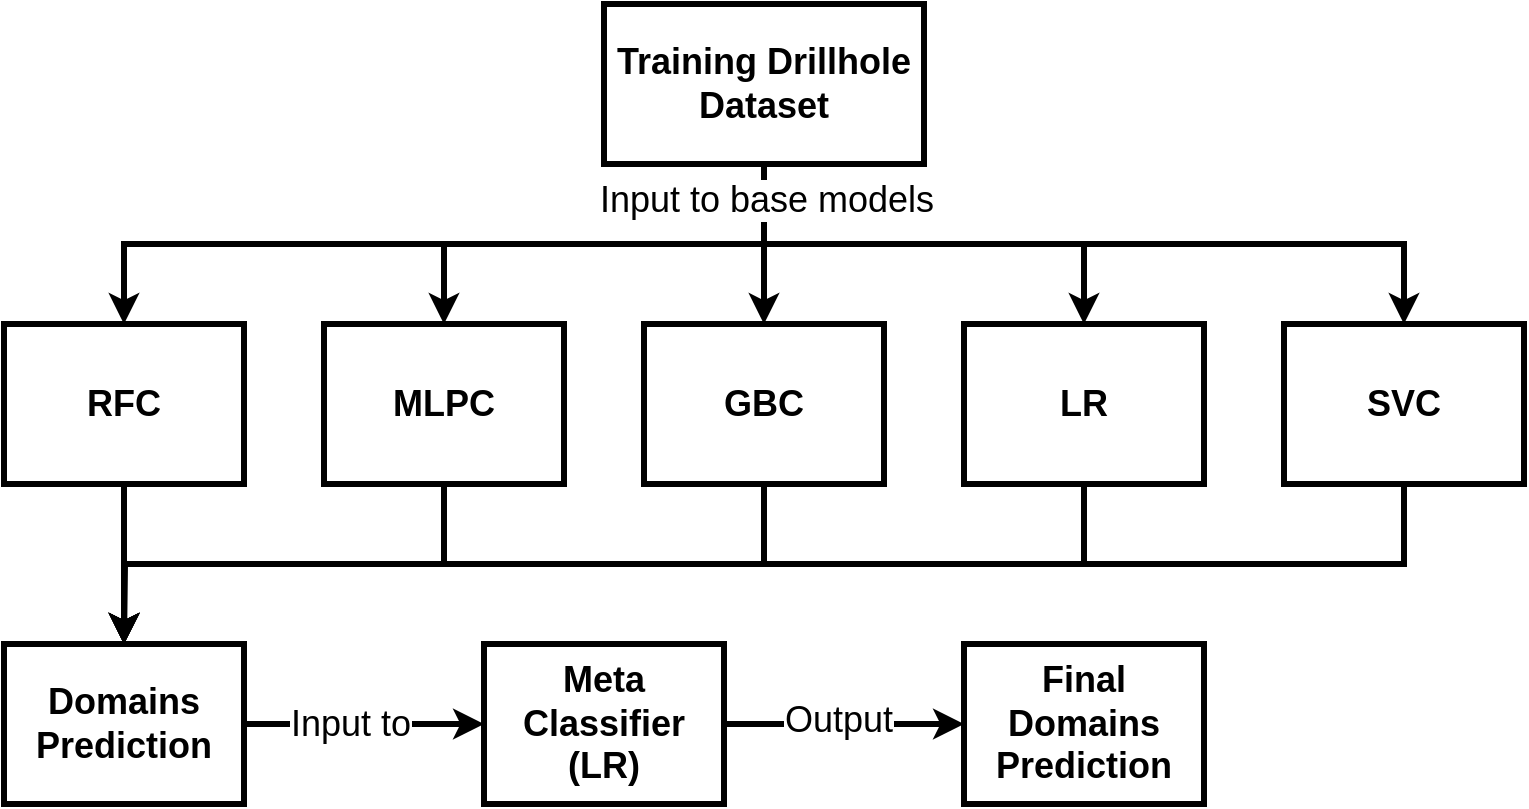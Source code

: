 <mxfile version="26.1.0">
  <diagram id="C5RBs43oDa-KdzZeNtuy" name="Page-1">
    <mxGraphModel dx="1035" dy="511" grid="1" gridSize="10" guides="1" tooltips="1" connect="1" arrows="1" fold="1" page="1" pageScale="1" pageWidth="827" pageHeight="1169" math="0" shadow="0">
      <root>
        <mxCell id="WIyWlLk6GJQsqaUBKTNV-0" />
        <mxCell id="WIyWlLk6GJQsqaUBKTNV-1" parent="WIyWlLk6GJQsqaUBKTNV-0" />
        <mxCell id="G1nMuwmyGi0CZVDB8OMY-10" style="edgeStyle=orthogonalEdgeStyle;rounded=0;orthogonalLoop=1;jettySize=auto;html=1;exitX=0.5;exitY=1;exitDx=0;exitDy=0;strokeWidth=3;" edge="1" parent="WIyWlLk6GJQsqaUBKTNV-1" source="G1nMuwmyGi0CZVDB8OMY-0" target="G1nMuwmyGi0CZVDB8OMY-5">
          <mxGeometry relative="1" as="geometry" />
        </mxCell>
        <mxCell id="G1nMuwmyGi0CZVDB8OMY-11" style="edgeStyle=orthogonalEdgeStyle;rounded=0;orthogonalLoop=1;jettySize=auto;html=1;exitX=0.5;exitY=1;exitDx=0;exitDy=0;entryX=0.5;entryY=0;entryDx=0;entryDy=0;strokeWidth=3;" edge="1" parent="WIyWlLk6GJQsqaUBKTNV-1" source="G1nMuwmyGi0CZVDB8OMY-0" target="G1nMuwmyGi0CZVDB8OMY-9">
          <mxGeometry relative="1" as="geometry" />
        </mxCell>
        <mxCell id="G1nMuwmyGi0CZVDB8OMY-12" style="edgeStyle=orthogonalEdgeStyle;rounded=0;orthogonalLoop=1;jettySize=auto;html=1;exitX=0.5;exitY=1;exitDx=0;exitDy=0;entryX=0.5;entryY=0;entryDx=0;entryDy=0;strokeWidth=3;" edge="1" parent="WIyWlLk6GJQsqaUBKTNV-1" source="G1nMuwmyGi0CZVDB8OMY-0" target="G1nMuwmyGi0CZVDB8OMY-6">
          <mxGeometry relative="1" as="geometry" />
        </mxCell>
        <mxCell id="G1nMuwmyGi0CZVDB8OMY-13" style="edgeStyle=orthogonalEdgeStyle;rounded=0;orthogonalLoop=1;jettySize=auto;html=1;exitX=0.5;exitY=1;exitDx=0;exitDy=0;entryX=0.5;entryY=0;entryDx=0;entryDy=0;strokeWidth=3;" edge="1" parent="WIyWlLk6GJQsqaUBKTNV-1" source="G1nMuwmyGi0CZVDB8OMY-0" target="G1nMuwmyGi0CZVDB8OMY-7">
          <mxGeometry relative="1" as="geometry" />
        </mxCell>
        <mxCell id="G1nMuwmyGi0CZVDB8OMY-14" style="edgeStyle=orthogonalEdgeStyle;rounded=0;orthogonalLoop=1;jettySize=auto;html=1;exitX=0.5;exitY=1;exitDx=0;exitDy=0;entryX=0.5;entryY=0;entryDx=0;entryDy=0;strokeWidth=3;" edge="1" parent="WIyWlLk6GJQsqaUBKTNV-1" source="G1nMuwmyGi0CZVDB8OMY-0" target="G1nMuwmyGi0CZVDB8OMY-8">
          <mxGeometry relative="1" as="geometry" />
        </mxCell>
        <mxCell id="G1nMuwmyGi0CZVDB8OMY-35" value="Input to base models" style="edgeLabel;html=1;align=center;verticalAlign=middle;resizable=0;points=[];fontSize=18;" vertex="1" connectable="0" parent="G1nMuwmyGi0CZVDB8OMY-14">
          <mxGeometry x="-0.856" y="1" relative="1" as="geometry">
            <mxPoint as="offset" />
          </mxGeometry>
        </mxCell>
        <mxCell id="G1nMuwmyGi0CZVDB8OMY-0" value="&lt;font style=&quot;font-size: 18px;&quot;&gt;&lt;b&gt;Training Drillhole Dataset&lt;/b&gt;&lt;/font&gt;" style="rounded=0;whiteSpace=wrap;html=1;strokeWidth=3;" vertex="1" parent="WIyWlLk6GJQsqaUBKTNV-1">
          <mxGeometry x="340" y="40" width="160" height="80" as="geometry" />
        </mxCell>
        <mxCell id="G1nMuwmyGi0CZVDB8OMY-26" style="edgeStyle=orthogonalEdgeStyle;rounded=0;orthogonalLoop=1;jettySize=auto;html=1;exitX=0.5;exitY=1;exitDx=0;exitDy=0;entryX=0.5;entryY=0;entryDx=0;entryDy=0;fontSize=20;strokeWidth=3;" edge="1" parent="WIyWlLk6GJQsqaUBKTNV-1" source="G1nMuwmyGi0CZVDB8OMY-5" target="G1nMuwmyGi0CZVDB8OMY-17">
          <mxGeometry relative="1" as="geometry" />
        </mxCell>
        <mxCell id="G1nMuwmyGi0CZVDB8OMY-5" value="&lt;font style=&quot;font-size: 18px;&quot;&gt;&lt;b&gt;RFC&lt;/b&gt;&lt;/font&gt;" style="rounded=0;whiteSpace=wrap;html=1;strokeWidth=3;" vertex="1" parent="WIyWlLk6GJQsqaUBKTNV-1">
          <mxGeometry x="40" y="200" width="120" height="80" as="geometry" />
        </mxCell>
        <mxCell id="G1nMuwmyGi0CZVDB8OMY-27" style="edgeStyle=orthogonalEdgeStyle;rounded=0;orthogonalLoop=1;jettySize=auto;html=1;exitX=0.5;exitY=1;exitDx=0;exitDy=0;fontSize=20;strokeWidth=3;" edge="1" parent="WIyWlLk6GJQsqaUBKTNV-1" source="G1nMuwmyGi0CZVDB8OMY-6">
          <mxGeometry relative="1" as="geometry">
            <mxPoint x="100" y="360.0" as="targetPoint" />
          </mxGeometry>
        </mxCell>
        <mxCell id="G1nMuwmyGi0CZVDB8OMY-6" value="&lt;span style=&quot;font-size: 18px;&quot;&gt;&lt;b&gt;MLPC&lt;/b&gt;&lt;/span&gt;" style="rounded=0;whiteSpace=wrap;html=1;strokeWidth=3;" vertex="1" parent="WIyWlLk6GJQsqaUBKTNV-1">
          <mxGeometry x="200" y="200" width="120" height="80" as="geometry" />
        </mxCell>
        <mxCell id="G1nMuwmyGi0CZVDB8OMY-28" style="edgeStyle=orthogonalEdgeStyle;rounded=0;orthogonalLoop=1;jettySize=auto;html=1;exitX=0.5;exitY=1;exitDx=0;exitDy=0;entryX=0.5;entryY=0;entryDx=0;entryDy=0;fontSize=20;strokeWidth=3;" edge="1" parent="WIyWlLk6GJQsqaUBKTNV-1" source="G1nMuwmyGi0CZVDB8OMY-7" target="G1nMuwmyGi0CZVDB8OMY-17">
          <mxGeometry relative="1" as="geometry" />
        </mxCell>
        <mxCell id="G1nMuwmyGi0CZVDB8OMY-7" value="&lt;span style=&quot;font-size: 18px;&quot;&gt;&lt;b&gt;GBC&lt;/b&gt;&lt;/span&gt;" style="rounded=0;whiteSpace=wrap;html=1;strokeWidth=3;" vertex="1" parent="WIyWlLk6GJQsqaUBKTNV-1">
          <mxGeometry x="360" y="200" width="120" height="80" as="geometry" />
        </mxCell>
        <mxCell id="G1nMuwmyGi0CZVDB8OMY-29" style="edgeStyle=orthogonalEdgeStyle;rounded=0;orthogonalLoop=1;jettySize=auto;html=1;exitX=0.5;exitY=1;exitDx=0;exitDy=0;entryX=0.5;entryY=0;entryDx=0;entryDy=0;fontSize=20;strokeWidth=3;" edge="1" parent="WIyWlLk6GJQsqaUBKTNV-1" source="G1nMuwmyGi0CZVDB8OMY-8" target="G1nMuwmyGi0CZVDB8OMY-17">
          <mxGeometry relative="1" as="geometry" />
        </mxCell>
        <mxCell id="G1nMuwmyGi0CZVDB8OMY-8" value="&lt;span style=&quot;font-size: 18px;&quot;&gt;&lt;b&gt;LR&lt;/b&gt;&lt;/span&gt;" style="rounded=0;whiteSpace=wrap;html=1;strokeWidth=3;" vertex="1" parent="WIyWlLk6GJQsqaUBKTNV-1">
          <mxGeometry x="520" y="200" width="120" height="80" as="geometry" />
        </mxCell>
        <mxCell id="G1nMuwmyGi0CZVDB8OMY-30" style="edgeStyle=orthogonalEdgeStyle;rounded=0;orthogonalLoop=1;jettySize=auto;html=1;exitX=0.5;exitY=1;exitDx=0;exitDy=0;entryX=0.5;entryY=0;entryDx=0;entryDy=0;fontSize=20;strokeWidth=3;" edge="1" parent="WIyWlLk6GJQsqaUBKTNV-1" source="G1nMuwmyGi0CZVDB8OMY-9" target="G1nMuwmyGi0CZVDB8OMY-17">
          <mxGeometry relative="1" as="geometry" />
        </mxCell>
        <mxCell id="G1nMuwmyGi0CZVDB8OMY-9" value="&lt;span style=&quot;font-size: 18px;&quot;&gt;&lt;b&gt;SVC&lt;/b&gt;&lt;/span&gt;" style="rounded=0;whiteSpace=wrap;html=1;strokeWidth=3;" vertex="1" parent="WIyWlLk6GJQsqaUBKTNV-1">
          <mxGeometry x="680" y="200" width="120" height="80" as="geometry" />
        </mxCell>
        <mxCell id="G1nMuwmyGi0CZVDB8OMY-32" style="edgeStyle=orthogonalEdgeStyle;rounded=0;orthogonalLoop=1;jettySize=auto;html=1;exitX=1;exitY=0.5;exitDx=0;exitDy=0;entryX=0;entryY=0.5;entryDx=0;entryDy=0;strokeWidth=3;" edge="1" parent="WIyWlLk6GJQsqaUBKTNV-1" source="G1nMuwmyGi0CZVDB8OMY-16" target="G1nMuwmyGi0CZVDB8OMY-25">
          <mxGeometry relative="1" as="geometry" />
        </mxCell>
        <mxCell id="G1nMuwmyGi0CZVDB8OMY-34" value="Output" style="edgeLabel;html=1;align=center;verticalAlign=middle;resizable=0;points=[];fontSize=18;" vertex="1" connectable="0" parent="G1nMuwmyGi0CZVDB8OMY-32">
          <mxGeometry x="-0.054" y="2" relative="1" as="geometry">
            <mxPoint as="offset" />
          </mxGeometry>
        </mxCell>
        <mxCell id="G1nMuwmyGi0CZVDB8OMY-16" value="&lt;font style=&quot;font-size: 18px;&quot;&gt;&lt;b&gt;Meta Classifier (LR)&lt;/b&gt;&lt;/font&gt;" style="rounded=0;whiteSpace=wrap;html=1;strokeWidth=3;" vertex="1" parent="WIyWlLk6GJQsqaUBKTNV-1">
          <mxGeometry x="280" y="360" width="120" height="80" as="geometry" />
        </mxCell>
        <mxCell id="G1nMuwmyGi0CZVDB8OMY-31" style="edgeStyle=orthogonalEdgeStyle;rounded=0;orthogonalLoop=1;jettySize=auto;html=1;exitX=1;exitY=0.5;exitDx=0;exitDy=0;entryX=0;entryY=0.5;entryDx=0;entryDy=0;fontSize=18;strokeWidth=3;" edge="1" parent="WIyWlLk6GJQsqaUBKTNV-1" source="G1nMuwmyGi0CZVDB8OMY-17" target="G1nMuwmyGi0CZVDB8OMY-16">
          <mxGeometry relative="1" as="geometry" />
        </mxCell>
        <mxCell id="G1nMuwmyGi0CZVDB8OMY-33" value="Input to" style="edgeLabel;html=1;align=center;verticalAlign=middle;resizable=0;points=[];fontSize=18;" vertex="1" connectable="0" parent="G1nMuwmyGi0CZVDB8OMY-31">
          <mxGeometry x="-0.117" y="-3" relative="1" as="geometry">
            <mxPoint y="-3" as="offset" />
          </mxGeometry>
        </mxCell>
        <mxCell id="G1nMuwmyGi0CZVDB8OMY-17" value="&lt;font style=&quot;font-size: 18px;&quot;&gt;&lt;b&gt;Domains&lt;/b&gt;&lt;/font&gt;&lt;div&gt;&lt;font style=&quot;font-size: 18px;&quot;&gt;&lt;b&gt;Prediction&lt;/b&gt;&lt;/font&gt;&lt;/div&gt;" style="rounded=0;whiteSpace=wrap;html=1;strokeWidth=3;" vertex="1" parent="WIyWlLk6GJQsqaUBKTNV-1">
          <mxGeometry x="40" y="360" width="120" height="80" as="geometry" />
        </mxCell>
        <mxCell id="G1nMuwmyGi0CZVDB8OMY-25" value="&lt;font style=&quot;font-size: 18px;&quot;&gt;&lt;b&gt;Final Domains&lt;/b&gt;&lt;/font&gt;&lt;div&gt;&lt;font style=&quot;font-size: 18px;&quot;&gt;&lt;b&gt;Prediction&lt;/b&gt;&lt;/font&gt;&lt;/div&gt;" style="rounded=0;whiteSpace=wrap;html=1;strokeWidth=3;" vertex="1" parent="WIyWlLk6GJQsqaUBKTNV-1">
          <mxGeometry x="520" y="360" width="120" height="80" as="geometry" />
        </mxCell>
      </root>
    </mxGraphModel>
  </diagram>
</mxfile>

